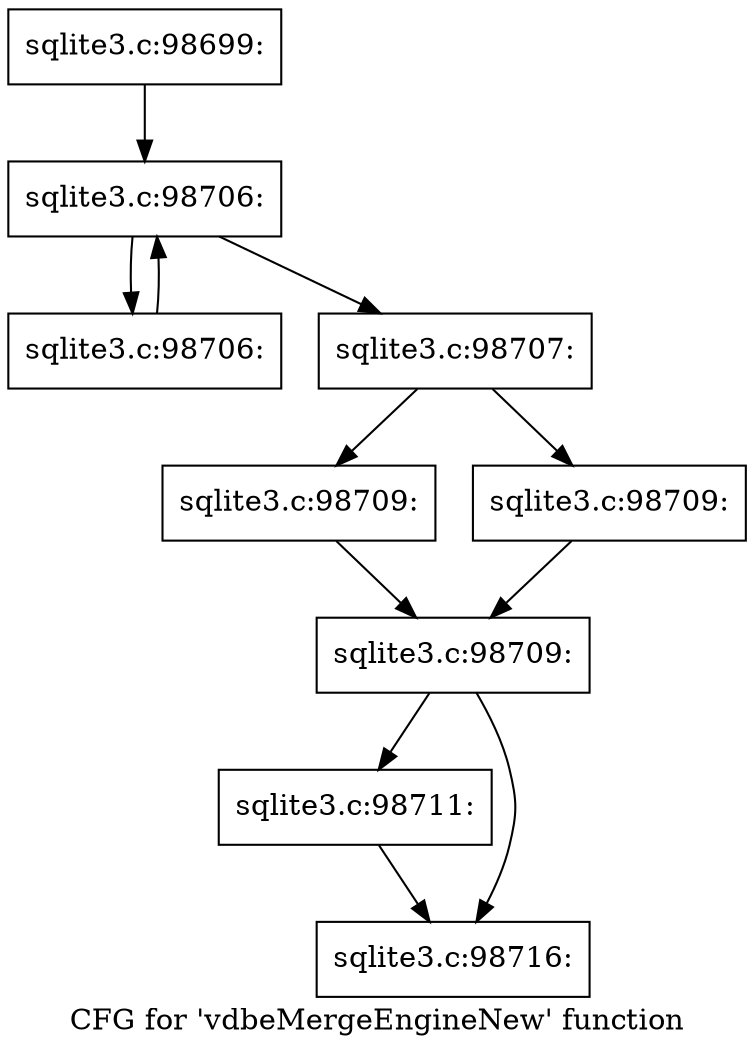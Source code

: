 digraph "CFG for 'vdbeMergeEngineNew' function" {
	label="CFG for 'vdbeMergeEngineNew' function";

	Node0x55c0f77ddaa0 [shape=record,label="{sqlite3.c:98699:}"];
	Node0x55c0f77ddaa0 -> Node0x55c0f77f04d0;
	Node0x55c0f77f04d0 [shape=record,label="{sqlite3.c:98706:}"];
	Node0x55c0f77f04d0 -> Node0x55c0f77f0730;
	Node0x55c0f77f04d0 -> Node0x55c0f77f0550;
	Node0x55c0f77f0730 [shape=record,label="{sqlite3.c:98706:}"];
	Node0x55c0f77f0730 -> Node0x55c0f77f04d0;
	Node0x55c0f77f0550 [shape=record,label="{sqlite3.c:98707:}"];
	Node0x55c0f77f0550 -> Node0x55c0f77f1080;
	Node0x55c0f77f0550 -> Node0x55c0f77f10d0;
	Node0x55c0f77f1080 [shape=record,label="{sqlite3.c:98709:}"];
	Node0x55c0f77f1080 -> Node0x55c0f77f1120;
	Node0x55c0f77f10d0 [shape=record,label="{sqlite3.c:98709:}"];
	Node0x55c0f77f10d0 -> Node0x55c0f77f1120;
	Node0x55c0f77f1120 [shape=record,label="{sqlite3.c:98709:}"];
	Node0x55c0f77f1120 -> Node0x55c0f77f18f0;
	Node0x55c0f77f1120 -> Node0x55c0f77f1940;
	Node0x55c0f77f18f0 [shape=record,label="{sqlite3.c:98711:}"];
	Node0x55c0f77f18f0 -> Node0x55c0f77f1940;
	Node0x55c0f77f1940 [shape=record,label="{sqlite3.c:98716:}"];
}
